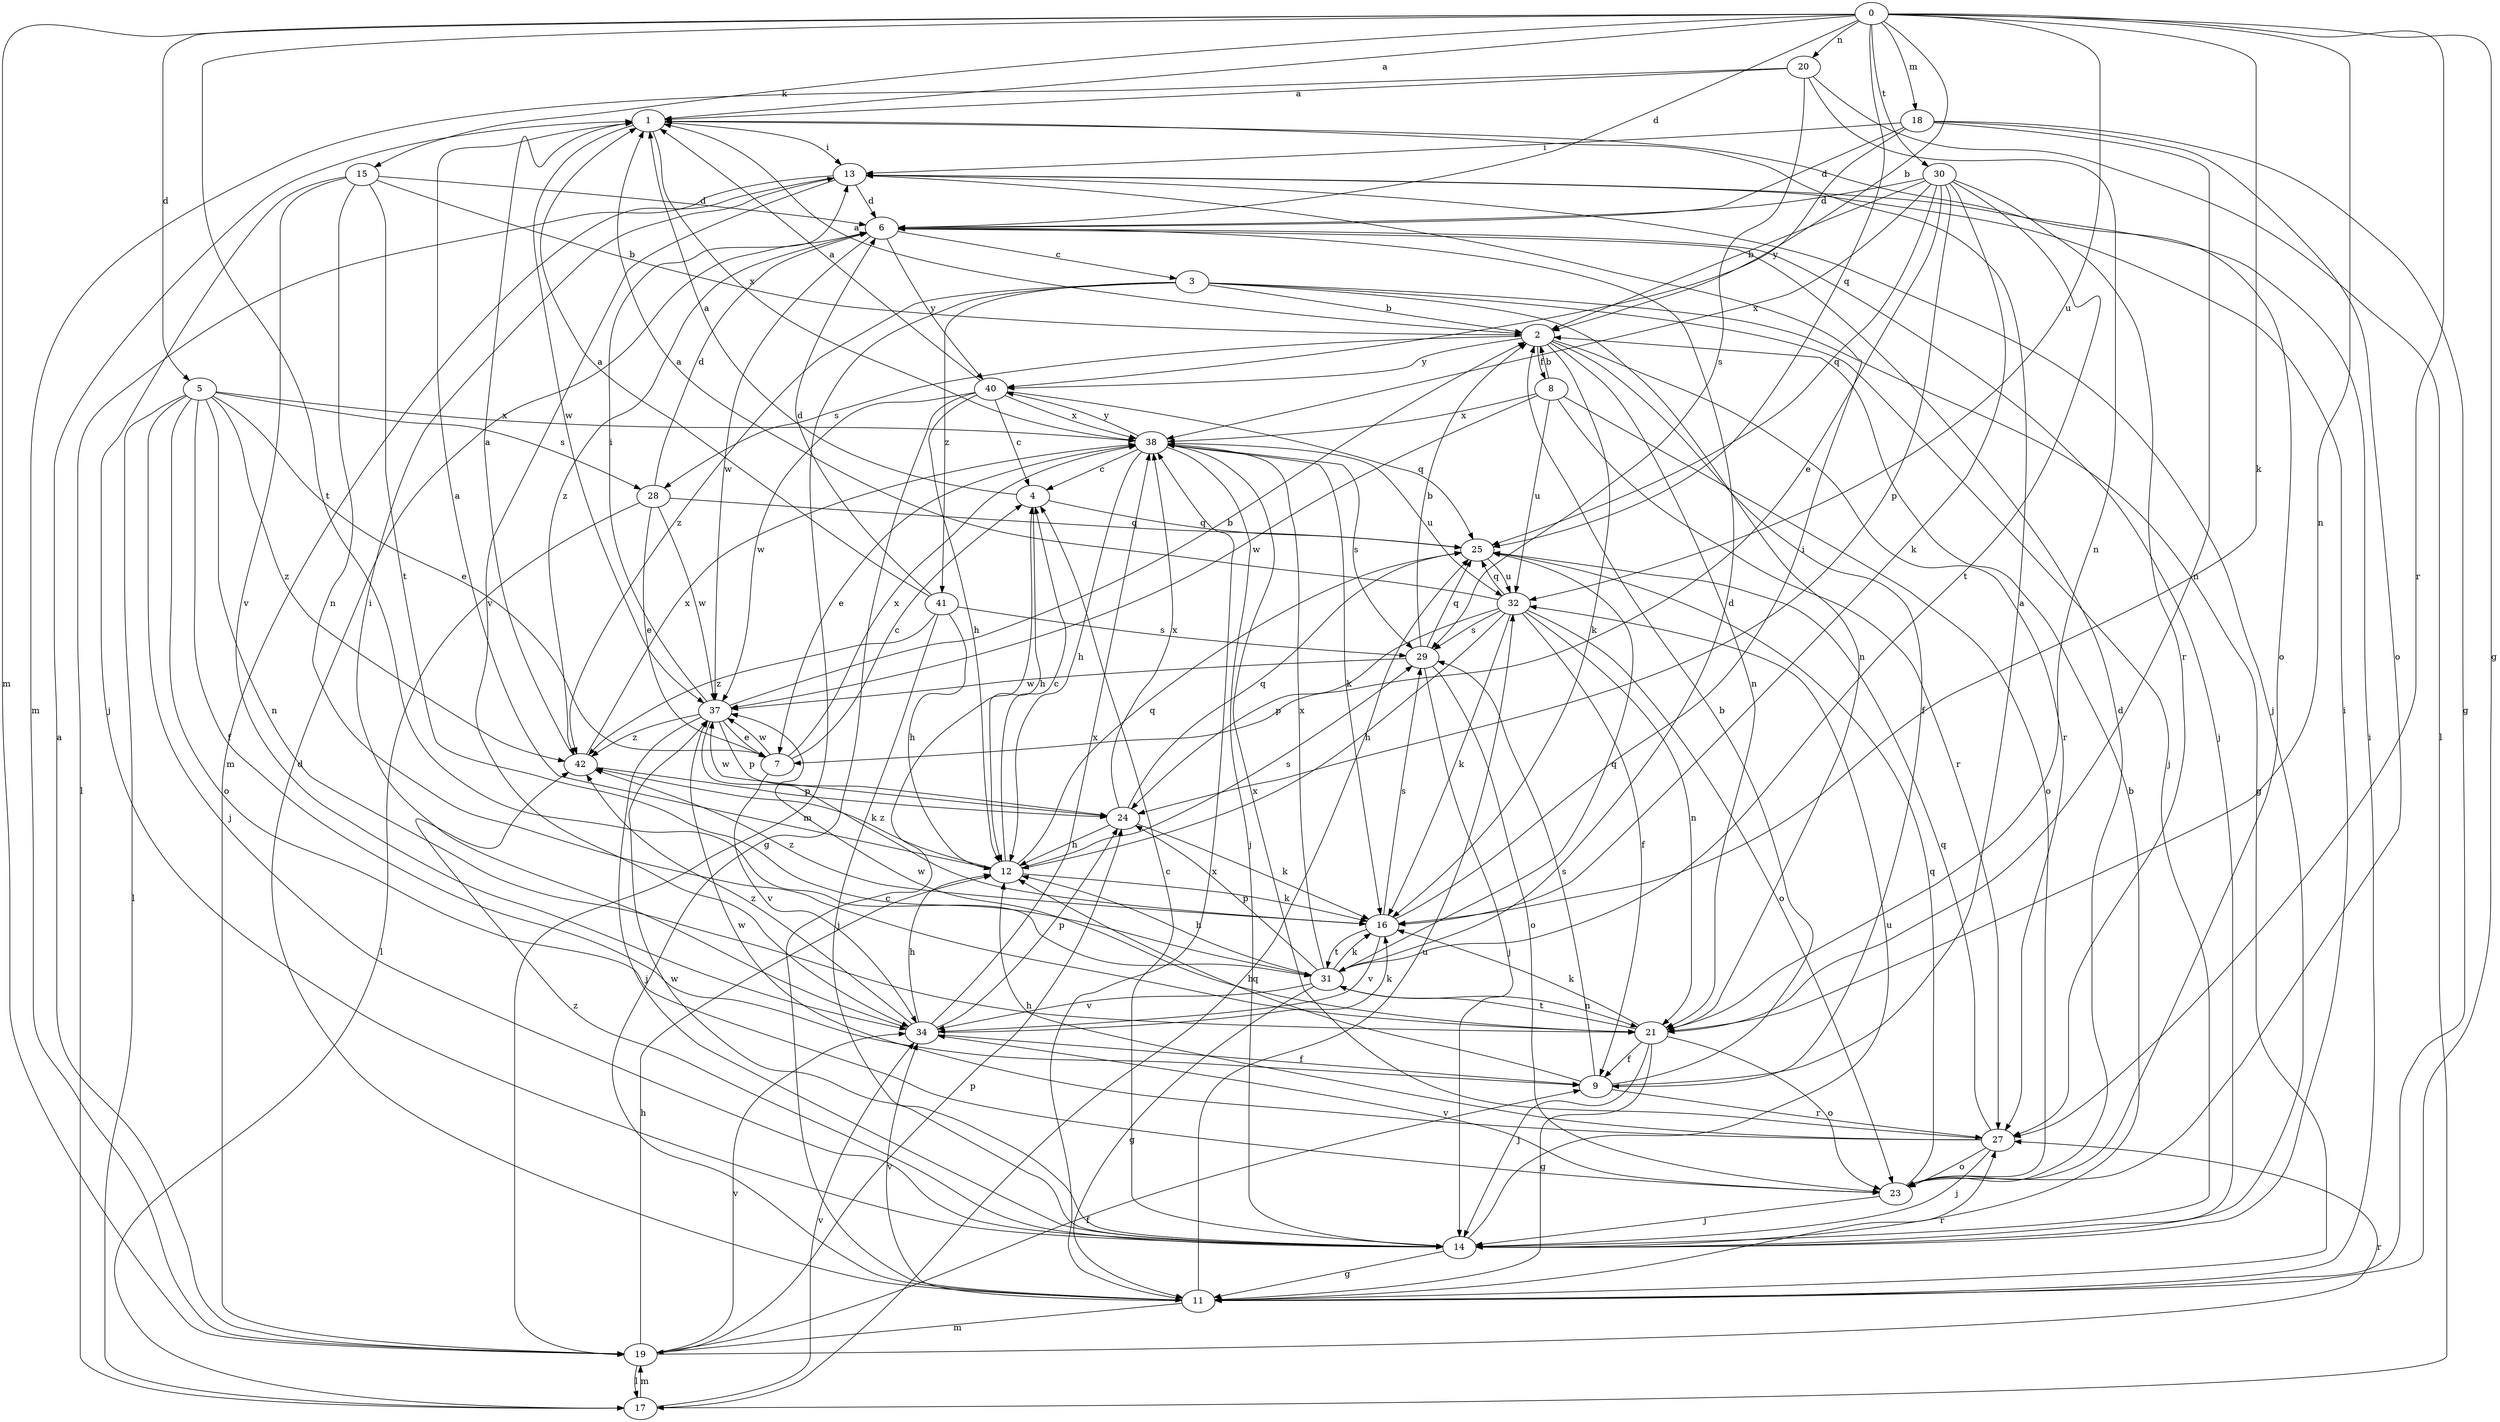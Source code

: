 strict digraph  {
0;
1;
2;
3;
4;
5;
6;
7;
8;
9;
11;
12;
13;
14;
15;
16;
17;
18;
19;
20;
21;
23;
24;
25;
27;
28;
29;
30;
31;
32;
34;
37;
38;
40;
41;
42;
0 -> 1  [label=a];
0 -> 2  [label=b];
0 -> 5  [label=d];
0 -> 6  [label=d];
0 -> 11  [label=g];
0 -> 15  [label=k];
0 -> 16  [label=k];
0 -> 18  [label=m];
0 -> 19  [label=m];
0 -> 20  [label=n];
0 -> 21  [label=n];
0 -> 25  [label=q];
0 -> 27  [label=r];
0 -> 30  [label=t];
0 -> 31  [label=t];
0 -> 32  [label=u];
1 -> 13  [label=i];
1 -> 23  [label=o];
1 -> 37  [label=w];
1 -> 38  [label=x];
2 -> 1  [label=a];
2 -> 8  [label=f];
2 -> 9  [label=f];
2 -> 16  [label=k];
2 -> 21  [label=n];
2 -> 27  [label=r];
2 -> 28  [label=s];
2 -> 40  [label=y];
3 -> 2  [label=b];
3 -> 11  [label=g];
3 -> 14  [label=j];
3 -> 19  [label=m];
3 -> 21  [label=n];
3 -> 41  [label=z];
3 -> 42  [label=z];
4 -> 1  [label=a];
4 -> 12  [label=h];
4 -> 25  [label=q];
5 -> 7  [label=e];
5 -> 9  [label=f];
5 -> 14  [label=j];
5 -> 17  [label=l];
5 -> 21  [label=n];
5 -> 23  [label=o];
5 -> 28  [label=s];
5 -> 38  [label=x];
5 -> 42  [label=z];
6 -> 3  [label=c];
6 -> 14  [label=j];
6 -> 37  [label=w];
6 -> 40  [label=y];
6 -> 42  [label=z];
7 -> 4  [label=c];
7 -> 34  [label=v];
7 -> 37  [label=w];
7 -> 38  [label=x];
8 -> 2  [label=b];
8 -> 23  [label=o];
8 -> 27  [label=r];
8 -> 32  [label=u];
8 -> 37  [label=w];
8 -> 38  [label=x];
9 -> 1  [label=a];
9 -> 2  [label=b];
9 -> 12  [label=h];
9 -> 27  [label=r];
9 -> 29  [label=s];
11 -> 4  [label=c];
11 -> 6  [label=d];
11 -> 13  [label=i];
11 -> 19  [label=m];
11 -> 27  [label=r];
11 -> 32  [label=u];
11 -> 34  [label=v];
11 -> 38  [label=x];
12 -> 1  [label=a];
12 -> 4  [label=c];
12 -> 16  [label=k];
12 -> 25  [label=q];
12 -> 29  [label=s];
12 -> 42  [label=z];
13 -> 6  [label=d];
13 -> 14  [label=j];
13 -> 17  [label=l];
13 -> 19  [label=m];
13 -> 34  [label=v];
14 -> 2  [label=b];
14 -> 4  [label=c];
14 -> 11  [label=g];
14 -> 13  [label=i];
14 -> 32  [label=u];
14 -> 37  [label=w];
14 -> 42  [label=z];
15 -> 2  [label=b];
15 -> 6  [label=d];
15 -> 14  [label=j];
15 -> 21  [label=n];
15 -> 31  [label=t];
15 -> 34  [label=v];
16 -> 13  [label=i];
16 -> 29  [label=s];
16 -> 31  [label=t];
16 -> 34  [label=v];
16 -> 42  [label=z];
17 -> 19  [label=m];
17 -> 25  [label=q];
17 -> 34  [label=v];
18 -> 6  [label=d];
18 -> 11  [label=g];
18 -> 13  [label=i];
18 -> 21  [label=n];
18 -> 23  [label=o];
18 -> 40  [label=y];
19 -> 1  [label=a];
19 -> 9  [label=f];
19 -> 12  [label=h];
19 -> 17  [label=l];
19 -> 24  [label=p];
19 -> 27  [label=r];
19 -> 34  [label=v];
20 -> 1  [label=a];
20 -> 17  [label=l];
20 -> 19  [label=m];
20 -> 21  [label=n];
20 -> 29  [label=s];
21 -> 9  [label=f];
21 -> 11  [label=g];
21 -> 14  [label=j];
21 -> 16  [label=k];
21 -> 23  [label=o];
21 -> 31  [label=t];
21 -> 37  [label=w];
23 -> 6  [label=d];
23 -> 14  [label=j];
23 -> 25  [label=q];
23 -> 34  [label=v];
24 -> 12  [label=h];
24 -> 16  [label=k];
24 -> 25  [label=q];
24 -> 37  [label=w];
24 -> 38  [label=x];
25 -> 32  [label=u];
27 -> 12  [label=h];
27 -> 14  [label=j];
27 -> 23  [label=o];
27 -> 25  [label=q];
27 -> 37  [label=w];
27 -> 38  [label=x];
28 -> 6  [label=d];
28 -> 7  [label=e];
28 -> 17  [label=l];
28 -> 25  [label=q];
28 -> 37  [label=w];
29 -> 2  [label=b];
29 -> 14  [label=j];
29 -> 23  [label=o];
29 -> 25  [label=q];
29 -> 37  [label=w];
30 -> 2  [label=b];
30 -> 6  [label=d];
30 -> 7  [label=e];
30 -> 16  [label=k];
30 -> 24  [label=p];
30 -> 25  [label=q];
30 -> 27  [label=r];
30 -> 31  [label=t];
30 -> 38  [label=x];
31 -> 6  [label=d];
31 -> 11  [label=g];
31 -> 12  [label=h];
31 -> 16  [label=k];
31 -> 21  [label=n];
31 -> 24  [label=p];
31 -> 25  [label=q];
31 -> 34  [label=v];
31 -> 38  [label=x];
32 -> 1  [label=a];
32 -> 9  [label=f];
32 -> 12  [label=h];
32 -> 16  [label=k];
32 -> 21  [label=n];
32 -> 23  [label=o];
32 -> 24  [label=p];
32 -> 25  [label=q];
32 -> 29  [label=s];
34 -> 9  [label=f];
34 -> 12  [label=h];
34 -> 13  [label=i];
34 -> 16  [label=k];
34 -> 24  [label=p];
34 -> 38  [label=x];
34 -> 42  [label=z];
37 -> 2  [label=b];
37 -> 7  [label=e];
37 -> 13  [label=i];
37 -> 14  [label=j];
37 -> 16  [label=k];
37 -> 24  [label=p];
37 -> 42  [label=z];
38 -> 4  [label=c];
38 -> 7  [label=e];
38 -> 12  [label=h];
38 -> 14  [label=j];
38 -> 16  [label=k];
38 -> 29  [label=s];
38 -> 32  [label=u];
38 -> 40  [label=y];
40 -> 1  [label=a];
40 -> 4  [label=c];
40 -> 11  [label=g];
40 -> 12  [label=h];
40 -> 25  [label=q];
40 -> 37  [label=w];
40 -> 38  [label=x];
41 -> 1  [label=a];
41 -> 6  [label=d];
41 -> 12  [label=h];
41 -> 14  [label=j];
41 -> 29  [label=s];
41 -> 42  [label=z];
42 -> 1  [label=a];
42 -> 24  [label=p];
42 -> 38  [label=x];
}

